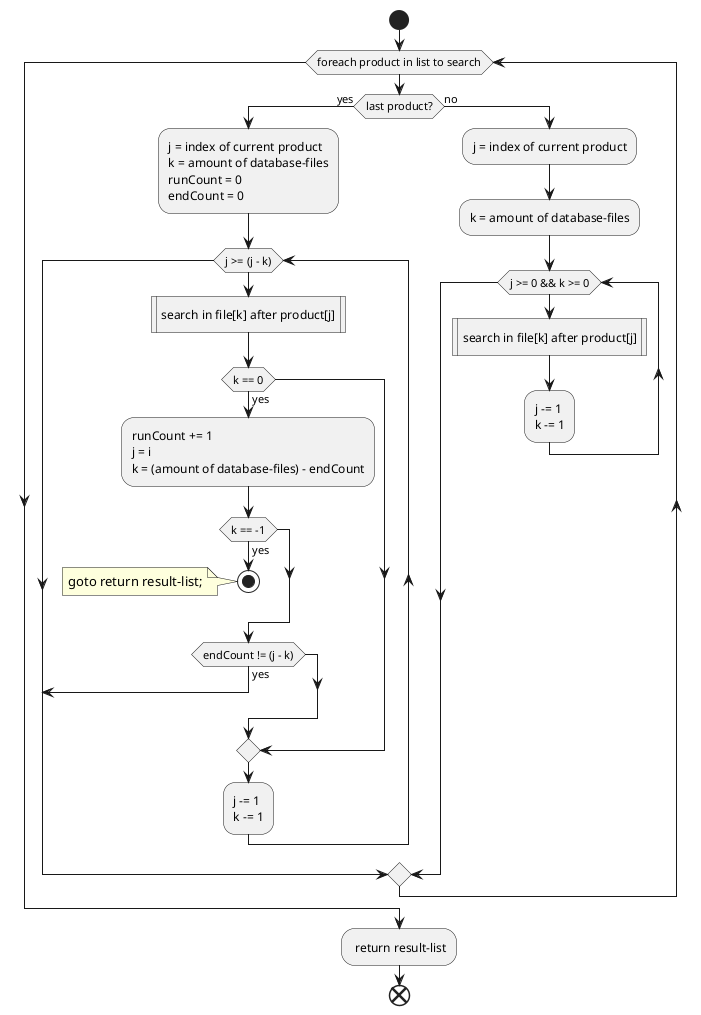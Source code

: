 @startuml "Simultanius search on LiteDb-Files"

    start
    while (foreach product in list to search) 
        if (last product?) then (yes)
            :j = index of current product
            k = amount of database-files
            runCount = 0
            endCount = 0;
            while (j >= (j - k))
                :search in file[k] after product[j]|
                if (k == 0) then (yes)
                    :runCount += 1
                    j = i
                    k = (amount of database-files) - endCount;
                    if (k == -1) then (yes)
                        stop
                        note left: goto return result-list;
                    endif
                    if (endCount != (j - k)) then (yes)
                        break
                    endif
                endif
                :j -= 1
                k -= 1;
            endwhile
        else (no)
            :j = index of current product;
            :k = amount of database-files;
            while (j >= 0 && k >= 0)
                ' fork
                :search in file[k] after product[j]|
                :j -= 1
                k -= 1;
                ' end fork
            endwhile
        endif
    endwhile
    : return result-list;
    end

@enduml